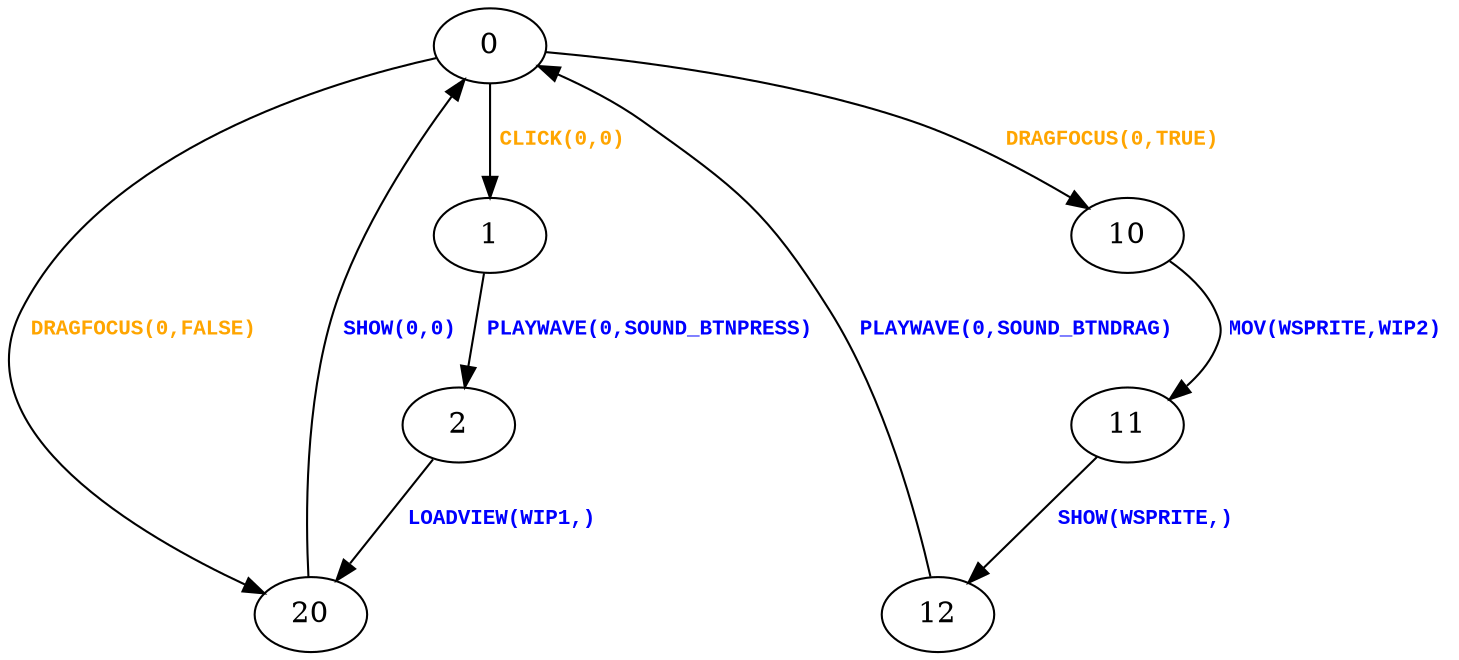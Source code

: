 digraph {
 node [shape=oval];
"0" -> "1"[fontcolor=orange, label=< <table border="0"><tr><td><font face="Courier New" point-size="10"><b>CLICK(0,0)<br align="left"/></b></font></td></tr>
</table>>];
"0" -> "10"[fontcolor=orange, label=< <table border="0"><tr><td><font face="Courier New" point-size="10"><b>DRAGFOCUS(0,TRUE)<br align="left"/></b></font></td></tr>
</table>>];
"0" -> "20"[fontcolor=orange, label=< <table border="0"><tr><td><font face="Courier New" point-size="10"><b>DRAGFOCUS(0,FALSE)<br align="left"/></b></font></td></tr>
</table>>];
"1" -> "2"[fontcolor=blue, label=< <table border="0"><tr><td><font face="Courier New" point-size="10"><b>PLAYWAVE(0,SOUND_BTNPRESS)<br align="left"/></b></font></td></tr>
</table>>];
"10" -> "11"[fontcolor=blue, label=< <table border="0"><tr><td><font face="Courier New" point-size="10"><b>MOV(WSPRITE,WIP2)<br align="left"/></b></font></td></tr>
</table>>];
"11" -> "12"[fontcolor=blue, label=< <table border="0"><tr><td><font face="Courier New" point-size="10"><b>SHOW(WSPRITE,)<br align="left"/></b></font></td></tr>
</table>>];
"12" -> "0"[fontcolor=blue, label=< <table border="0"><tr><td><font face="Courier New" point-size="10"><b>PLAYWAVE(0,SOUND_BTNDRAG)<br align="left"/></b></font></td></tr>
</table>>];
"2" -> "20"[fontcolor=blue, label=< <table border="0"><tr><td><font face="Courier New" point-size="10"><b>LOADVIEW(WIP1,)<br align="left"/></b></font></td></tr>
</table>>];
"20" -> "0"[fontcolor=blue, label=< <table border="0"><tr><td><font face="Courier New" point-size="10"><b>SHOW(0,0)<br align="left"/></b></font></td></tr>
</table>>];
}
